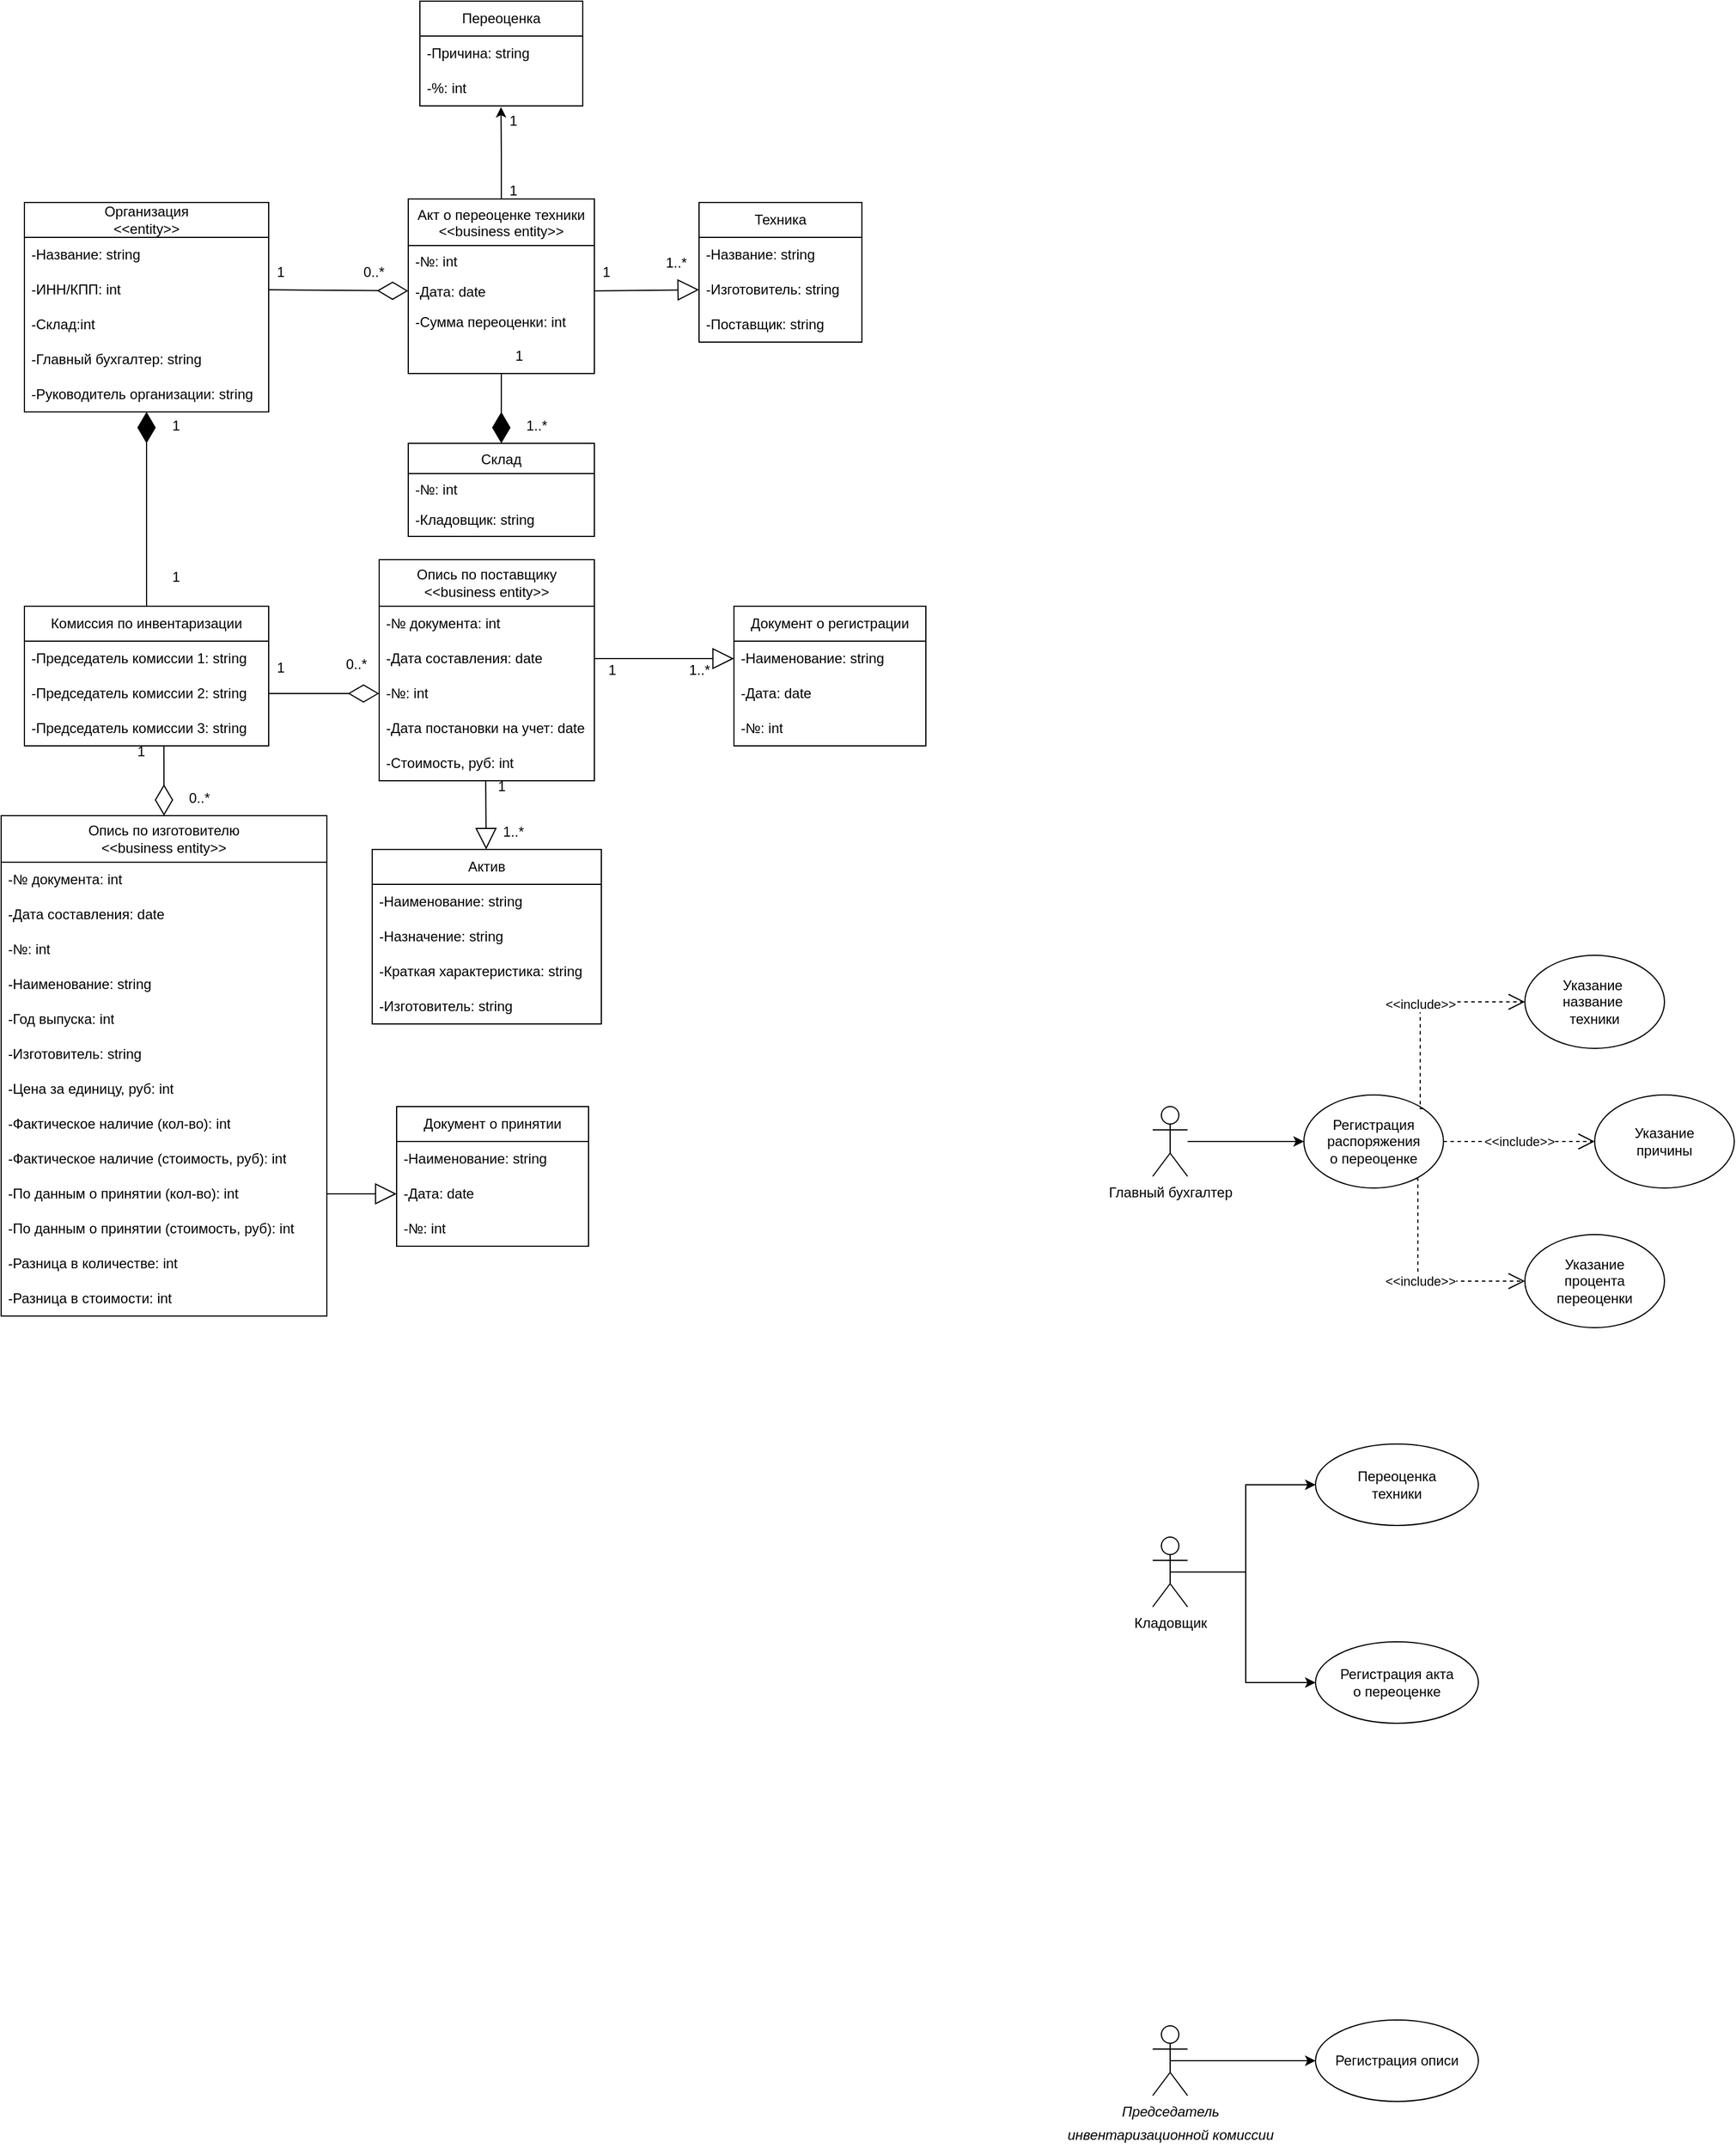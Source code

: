 <mxfile version="22.1.17" type="device">
  <diagram id="C5RBs43oDa-KdzZeNtuy" name="Page-1">
    <mxGraphModel dx="1113" dy="1799" grid="1" gridSize="10" guides="1" tooltips="1" connect="1" arrows="1" fold="1" page="1" pageScale="1" pageWidth="827" pageHeight="1169" math="0" shadow="0">
      <root>
        <mxCell id="WIyWlLk6GJQsqaUBKTNV-0" />
        <mxCell id="WIyWlLk6GJQsqaUBKTNV-1" parent="WIyWlLk6GJQsqaUBKTNV-0" />
        <mxCell id="zkfFHV4jXpPFQw0GAbJ--0" value="Акт о переоценке техники&#xa;&lt;&lt;business entity&gt;&gt;" style="swimlane;fontStyle=0;align=center;verticalAlign=top;childLayout=stackLayout;horizontal=1;startSize=40;horizontalStack=0;resizeParent=1;resizeLast=0;collapsible=1;marginBottom=0;rounded=0;shadow=0;strokeWidth=1;" parent="WIyWlLk6GJQsqaUBKTNV-1" vertex="1">
          <mxGeometry x="370" y="40" width="160" height="150" as="geometry">
            <mxRectangle x="230" y="140" width="160" height="26" as="alternateBounds" />
          </mxGeometry>
        </mxCell>
        <mxCell id="zkfFHV4jXpPFQw0GAbJ--1" value="-№: int" style="text;align=left;verticalAlign=top;spacingLeft=4;spacingRight=4;overflow=hidden;rotatable=0;points=[[0,0.5],[1,0.5]];portConstraint=eastwest;" parent="zkfFHV4jXpPFQw0GAbJ--0" vertex="1">
          <mxGeometry y="40" width="160" height="26" as="geometry" />
        </mxCell>
        <mxCell id="zkfFHV4jXpPFQw0GAbJ--2" value="-Дата: date" style="text;align=left;verticalAlign=top;spacingLeft=4;spacingRight=4;overflow=hidden;rotatable=0;points=[[0,0.5],[1,0.5]];portConstraint=eastwest;rounded=0;shadow=0;html=0;" parent="zkfFHV4jXpPFQw0GAbJ--0" vertex="1">
          <mxGeometry y="66" width="160" height="26" as="geometry" />
        </mxCell>
        <mxCell id="rVS61_PG7z8FyUwIQTjq-11" value="-Сумма переоценки: int" style="text;align=left;verticalAlign=top;spacingLeft=4;spacingRight=4;overflow=hidden;rotatable=0;points=[[0,0.5],[1,0.5]];portConstraint=eastwest;rounded=0;shadow=0;html=0;" parent="zkfFHV4jXpPFQw0GAbJ--0" vertex="1">
          <mxGeometry y="92" width="160" height="26" as="geometry" />
        </mxCell>
        <mxCell id="rVS61_PG7z8FyUwIQTjq-12" value="Организация&lt;br&gt;&amp;lt;&amp;lt;entity&amp;gt;&amp;gt;" style="swimlane;fontStyle=0;childLayout=stackLayout;horizontal=1;startSize=30;horizontalStack=0;resizeParent=1;resizeParentMax=0;resizeLast=0;collapsible=1;marginBottom=0;whiteSpace=wrap;html=1;" parent="WIyWlLk6GJQsqaUBKTNV-1" vertex="1">
          <mxGeometry x="40" y="43" width="210" height="180" as="geometry" />
        </mxCell>
        <mxCell id="rVS61_PG7z8FyUwIQTjq-13" value="-Название: string" style="text;strokeColor=none;fillColor=none;align=left;verticalAlign=middle;spacingLeft=4;spacingRight=4;overflow=hidden;points=[[0,0.5],[1,0.5]];portConstraint=eastwest;rotatable=0;whiteSpace=wrap;html=1;" parent="rVS61_PG7z8FyUwIQTjq-12" vertex="1">
          <mxGeometry y="30" width="210" height="30" as="geometry" />
        </mxCell>
        <mxCell id="rVS61_PG7z8FyUwIQTjq-14" value="-ИНН/КПП: int" style="text;strokeColor=none;fillColor=none;align=left;verticalAlign=middle;spacingLeft=4;spacingRight=4;overflow=hidden;points=[[0,0.5],[1,0.5]];portConstraint=eastwest;rotatable=0;whiteSpace=wrap;html=1;" parent="rVS61_PG7z8FyUwIQTjq-12" vertex="1">
          <mxGeometry y="60" width="210" height="30" as="geometry" />
        </mxCell>
        <mxCell id="rVS61_PG7z8FyUwIQTjq-16" value="-Cклад:int" style="text;strokeColor=none;fillColor=none;align=left;verticalAlign=middle;spacingLeft=4;spacingRight=4;overflow=hidden;points=[[0,0.5],[1,0.5]];portConstraint=eastwest;rotatable=0;whiteSpace=wrap;html=1;" parent="rVS61_PG7z8FyUwIQTjq-12" vertex="1">
          <mxGeometry y="90" width="210" height="30" as="geometry" />
        </mxCell>
        <mxCell id="rVS61_PG7z8FyUwIQTjq-17" value="-Главный бухгалтер: string" style="text;strokeColor=none;fillColor=none;align=left;verticalAlign=middle;spacingLeft=4;spacingRight=4;overflow=hidden;points=[[0,0.5],[1,0.5]];portConstraint=eastwest;rotatable=0;whiteSpace=wrap;html=1;" parent="rVS61_PG7z8FyUwIQTjq-12" vertex="1">
          <mxGeometry y="120" width="210" height="30" as="geometry" />
        </mxCell>
        <mxCell id="rVS61_PG7z8FyUwIQTjq-18" value="-Руководитель организации: string" style="text;strokeColor=none;fillColor=none;align=left;verticalAlign=middle;spacingLeft=4;spacingRight=4;overflow=hidden;points=[[0,0.5],[1,0.5]];portConstraint=eastwest;rotatable=0;whiteSpace=wrap;html=1;" parent="rVS61_PG7z8FyUwIQTjq-12" vertex="1">
          <mxGeometry y="150" width="210" height="30" as="geometry" />
        </mxCell>
        <mxCell id="rVS61_PG7z8FyUwIQTjq-20" value="Cклад" style="swimlane;fontStyle=0;align=center;verticalAlign=top;childLayout=stackLayout;horizontal=1;startSize=26;horizontalStack=0;resizeParent=1;resizeLast=0;collapsible=1;marginBottom=0;rounded=0;shadow=0;strokeWidth=1;" parent="WIyWlLk6GJQsqaUBKTNV-1" vertex="1">
          <mxGeometry x="370" y="250" width="160" height="80" as="geometry">
            <mxRectangle x="230" y="140" width="160" height="26" as="alternateBounds" />
          </mxGeometry>
        </mxCell>
        <mxCell id="rVS61_PG7z8FyUwIQTjq-21" value="-№: int" style="text;align=left;verticalAlign=top;spacingLeft=4;spacingRight=4;overflow=hidden;rotatable=0;points=[[0,0.5],[1,0.5]];portConstraint=eastwest;" parent="rVS61_PG7z8FyUwIQTjq-20" vertex="1">
          <mxGeometry y="26" width="160" height="26" as="geometry" />
        </mxCell>
        <mxCell id="rVS61_PG7z8FyUwIQTjq-25" value="-Кладовщик: string" style="text;align=left;verticalAlign=top;spacingLeft=4;spacingRight=4;overflow=hidden;rotatable=0;points=[[0,0.5],[1,0.5]];portConstraint=eastwest;rounded=0;shadow=0;html=0;" parent="rVS61_PG7z8FyUwIQTjq-20" vertex="1">
          <mxGeometry y="52" width="160" height="26" as="geometry" />
        </mxCell>
        <mxCell id="rVS61_PG7z8FyUwIQTjq-33" value="Техника" style="swimlane;fontStyle=0;childLayout=stackLayout;horizontal=1;startSize=30;horizontalStack=0;resizeParent=1;resizeParentMax=0;resizeLast=0;collapsible=1;marginBottom=0;whiteSpace=wrap;html=1;" parent="WIyWlLk6GJQsqaUBKTNV-1" vertex="1">
          <mxGeometry x="620" y="43" width="140" height="120" as="geometry" />
        </mxCell>
        <mxCell id="rVS61_PG7z8FyUwIQTjq-34" value="-Название: string" style="text;strokeColor=none;fillColor=none;align=left;verticalAlign=middle;spacingLeft=4;spacingRight=4;overflow=hidden;points=[[0,0.5],[1,0.5]];portConstraint=eastwest;rotatable=0;whiteSpace=wrap;html=1;" parent="rVS61_PG7z8FyUwIQTjq-33" vertex="1">
          <mxGeometry y="30" width="140" height="30" as="geometry" />
        </mxCell>
        <mxCell id="rVS61_PG7z8FyUwIQTjq-35" value="-Изготовитель: string" style="text;strokeColor=none;fillColor=none;align=left;verticalAlign=middle;spacingLeft=4;spacingRight=4;overflow=hidden;points=[[0,0.5],[1,0.5]];portConstraint=eastwest;rotatable=0;whiteSpace=wrap;html=1;" parent="rVS61_PG7z8FyUwIQTjq-33" vertex="1">
          <mxGeometry y="60" width="140" height="30" as="geometry" />
        </mxCell>
        <mxCell id="rVS61_PG7z8FyUwIQTjq-36" value="-Поставщик: string" style="text;strokeColor=none;fillColor=none;align=left;verticalAlign=middle;spacingLeft=4;spacingRight=4;overflow=hidden;points=[[0,0.5],[1,0.5]];portConstraint=eastwest;rotatable=0;whiteSpace=wrap;html=1;" parent="rVS61_PG7z8FyUwIQTjq-33" vertex="1">
          <mxGeometry y="90" width="140" height="30" as="geometry" />
        </mxCell>
        <mxCell id="rVS61_PG7z8FyUwIQTjq-38" value="Переоценка" style="swimlane;fontStyle=0;childLayout=stackLayout;horizontal=1;startSize=30;horizontalStack=0;resizeParent=1;resizeParentMax=0;resizeLast=0;collapsible=1;marginBottom=0;whiteSpace=wrap;html=1;" parent="WIyWlLk6GJQsqaUBKTNV-1" vertex="1">
          <mxGeometry x="380" y="-130" width="140" height="90" as="geometry" />
        </mxCell>
        <mxCell id="rVS61_PG7z8FyUwIQTjq-39" value="-Причина: string" style="text;strokeColor=none;fillColor=none;align=left;verticalAlign=middle;spacingLeft=4;spacingRight=4;overflow=hidden;points=[[0,0.5],[1,0.5]];portConstraint=eastwest;rotatable=0;whiteSpace=wrap;html=1;" parent="rVS61_PG7z8FyUwIQTjq-38" vertex="1">
          <mxGeometry y="30" width="140" height="30" as="geometry" />
        </mxCell>
        <mxCell id="rVS61_PG7z8FyUwIQTjq-40" value="-%: int" style="text;strokeColor=none;fillColor=none;align=left;verticalAlign=middle;spacingLeft=4;spacingRight=4;overflow=hidden;points=[[0,0.5],[1,0.5]];portConstraint=eastwest;rotatable=0;whiteSpace=wrap;html=1;" parent="rVS61_PG7z8FyUwIQTjq-38" vertex="1">
          <mxGeometry y="60" width="140" height="30" as="geometry" />
        </mxCell>
        <mxCell id="rVS61_PG7z8FyUwIQTjq-42" value="Опись по поставщику&lt;br&gt;&amp;lt;&amp;lt;business entity&amp;gt;&amp;gt;" style="swimlane;fontStyle=0;childLayout=stackLayout;horizontal=1;startSize=40;horizontalStack=0;resizeParent=1;resizeParentMax=0;resizeLast=0;collapsible=1;marginBottom=0;whiteSpace=wrap;html=1;" parent="WIyWlLk6GJQsqaUBKTNV-1" vertex="1">
          <mxGeometry x="345" y="350" width="185" height="190" as="geometry" />
        </mxCell>
        <mxCell id="rVS61_PG7z8FyUwIQTjq-43" value="-№ документа: int" style="text;strokeColor=none;fillColor=none;align=left;verticalAlign=middle;spacingLeft=4;spacingRight=4;overflow=hidden;points=[[0,0.5],[1,0.5]];portConstraint=eastwest;rotatable=0;whiteSpace=wrap;html=1;" parent="rVS61_PG7z8FyUwIQTjq-42" vertex="1">
          <mxGeometry y="40" width="185" height="30" as="geometry" />
        </mxCell>
        <mxCell id="rVS61_PG7z8FyUwIQTjq-44" value="-Дата составления: date" style="text;strokeColor=none;fillColor=none;align=left;verticalAlign=middle;spacingLeft=4;spacingRight=4;overflow=hidden;points=[[0,0.5],[1,0.5]];portConstraint=eastwest;rotatable=0;whiteSpace=wrap;html=1;" parent="rVS61_PG7z8FyUwIQTjq-42" vertex="1">
          <mxGeometry y="70" width="185" height="30" as="geometry" />
        </mxCell>
        <mxCell id="rVS61_PG7z8FyUwIQTjq-45" value="-№: int" style="text;strokeColor=none;fillColor=none;align=left;verticalAlign=middle;spacingLeft=4;spacingRight=4;overflow=hidden;points=[[0,0.5],[1,0.5]];portConstraint=eastwest;rotatable=0;whiteSpace=wrap;html=1;" parent="rVS61_PG7z8FyUwIQTjq-42" vertex="1">
          <mxGeometry y="100" width="185" height="30" as="geometry" />
        </mxCell>
        <mxCell id="rVS61_PG7z8FyUwIQTjq-47" value="-Дата постановки на учет: date" style="text;strokeColor=none;fillColor=none;align=left;verticalAlign=middle;spacingLeft=4;spacingRight=4;overflow=hidden;points=[[0,0.5],[1,0.5]];portConstraint=eastwest;rotatable=0;whiteSpace=wrap;html=1;" parent="rVS61_PG7z8FyUwIQTjq-42" vertex="1">
          <mxGeometry y="130" width="185" height="30" as="geometry" />
        </mxCell>
        <mxCell id="rVS61_PG7z8FyUwIQTjq-48" value="-Стоимость, руб: int" style="text;strokeColor=none;fillColor=none;align=left;verticalAlign=middle;spacingLeft=4;spacingRight=4;overflow=hidden;points=[[0,0.5],[1,0.5]];portConstraint=eastwest;rotatable=0;whiteSpace=wrap;html=1;" parent="rVS61_PG7z8FyUwIQTjq-42" vertex="1">
          <mxGeometry y="160" width="185" height="30" as="geometry" />
        </mxCell>
        <mxCell id="rVS61_PG7z8FyUwIQTjq-49" value="Актив" style="swimlane;fontStyle=0;childLayout=stackLayout;horizontal=1;startSize=30;horizontalStack=0;resizeParent=1;resizeParentMax=0;resizeLast=0;collapsible=1;marginBottom=0;whiteSpace=wrap;html=1;" parent="WIyWlLk6GJQsqaUBKTNV-1" vertex="1">
          <mxGeometry x="339" y="599" width="197" height="150" as="geometry" />
        </mxCell>
        <mxCell id="rVS61_PG7z8FyUwIQTjq-50" value="-Наименование: string" style="text;strokeColor=none;fillColor=none;align=left;verticalAlign=middle;spacingLeft=4;spacingRight=4;overflow=hidden;points=[[0,0.5],[1,0.5]];portConstraint=eastwest;rotatable=0;whiteSpace=wrap;html=1;" parent="rVS61_PG7z8FyUwIQTjq-49" vertex="1">
          <mxGeometry y="30" width="197" height="30" as="geometry" />
        </mxCell>
        <mxCell id="rVS61_PG7z8FyUwIQTjq-51" value="-Назначение: string" style="text;strokeColor=none;fillColor=none;align=left;verticalAlign=middle;spacingLeft=4;spacingRight=4;overflow=hidden;points=[[0,0.5],[1,0.5]];portConstraint=eastwest;rotatable=0;whiteSpace=wrap;html=1;" parent="rVS61_PG7z8FyUwIQTjq-49" vertex="1">
          <mxGeometry y="60" width="197" height="30" as="geometry" />
        </mxCell>
        <mxCell id="rVS61_PG7z8FyUwIQTjq-52" value="-Краткая характеристика: string" style="text;strokeColor=none;fillColor=none;align=left;verticalAlign=middle;spacingLeft=4;spacingRight=4;overflow=hidden;points=[[0,0.5],[1,0.5]];portConstraint=eastwest;rotatable=0;whiteSpace=wrap;html=1;" parent="rVS61_PG7z8FyUwIQTjq-49" vertex="1">
          <mxGeometry y="90" width="197" height="30" as="geometry" />
        </mxCell>
        <mxCell id="rVS61_PG7z8FyUwIQTjq-53" value="-Изготовитель: string" style="text;strokeColor=none;fillColor=none;align=left;verticalAlign=middle;spacingLeft=4;spacingRight=4;overflow=hidden;points=[[0,0.5],[1,0.5]];portConstraint=eastwest;rotatable=0;whiteSpace=wrap;html=1;" parent="rVS61_PG7z8FyUwIQTjq-49" vertex="1">
          <mxGeometry y="120" width="197" height="30" as="geometry" />
        </mxCell>
        <mxCell id="rVS61_PG7z8FyUwIQTjq-54" value="Документ о регистрации" style="swimlane;fontStyle=0;childLayout=stackLayout;horizontal=1;startSize=30;horizontalStack=0;resizeParent=1;resizeParentMax=0;resizeLast=0;collapsible=1;marginBottom=0;whiteSpace=wrap;html=1;" parent="WIyWlLk6GJQsqaUBKTNV-1" vertex="1">
          <mxGeometry x="650" y="390" width="165" height="120" as="geometry" />
        </mxCell>
        <mxCell id="rVS61_PG7z8FyUwIQTjq-55" value="-Наименование: string" style="text;strokeColor=none;fillColor=none;align=left;verticalAlign=middle;spacingLeft=4;spacingRight=4;overflow=hidden;points=[[0,0.5],[1,0.5]];portConstraint=eastwest;rotatable=0;whiteSpace=wrap;html=1;" parent="rVS61_PG7z8FyUwIQTjq-54" vertex="1">
          <mxGeometry y="30" width="165" height="30" as="geometry" />
        </mxCell>
        <mxCell id="rVS61_PG7z8FyUwIQTjq-56" value="-Дата: date" style="text;strokeColor=none;fillColor=none;align=left;verticalAlign=middle;spacingLeft=4;spacingRight=4;overflow=hidden;points=[[0,0.5],[1,0.5]];portConstraint=eastwest;rotatable=0;whiteSpace=wrap;html=1;" parent="rVS61_PG7z8FyUwIQTjq-54" vertex="1">
          <mxGeometry y="60" width="165" height="30" as="geometry" />
        </mxCell>
        <mxCell id="rVS61_PG7z8FyUwIQTjq-57" value="-№: int" style="text;strokeColor=none;fillColor=none;align=left;verticalAlign=middle;spacingLeft=4;spacingRight=4;overflow=hidden;points=[[0,0.5],[1,0.5]];portConstraint=eastwest;rotatable=0;whiteSpace=wrap;html=1;" parent="rVS61_PG7z8FyUwIQTjq-54" vertex="1">
          <mxGeometry y="90" width="165" height="30" as="geometry" />
        </mxCell>
        <mxCell id="rVS61_PG7z8FyUwIQTjq-58" value="Комиссия по инвентаризации" style="swimlane;fontStyle=0;childLayout=stackLayout;horizontal=1;startSize=30;horizontalStack=0;resizeParent=1;resizeParentMax=0;resizeLast=0;collapsible=1;marginBottom=0;whiteSpace=wrap;html=1;" parent="WIyWlLk6GJQsqaUBKTNV-1" vertex="1">
          <mxGeometry x="40" y="390" width="210" height="120" as="geometry" />
        </mxCell>
        <mxCell id="rVS61_PG7z8FyUwIQTjq-59" value="-Председатель комиссии 1: string" style="text;strokeColor=none;fillColor=none;align=left;verticalAlign=middle;spacingLeft=4;spacingRight=4;overflow=hidden;points=[[0,0.5],[1,0.5]];portConstraint=eastwest;rotatable=0;whiteSpace=wrap;html=1;" parent="rVS61_PG7z8FyUwIQTjq-58" vertex="1">
          <mxGeometry y="30" width="210" height="30" as="geometry" />
        </mxCell>
        <mxCell id="rVS61_PG7z8FyUwIQTjq-62" value="-Председатель комиссии 2: string" style="text;strokeColor=none;fillColor=none;align=left;verticalAlign=middle;spacingLeft=4;spacingRight=4;overflow=hidden;points=[[0,0.5],[1,0.5]];portConstraint=eastwest;rotatable=0;whiteSpace=wrap;html=1;" parent="rVS61_PG7z8FyUwIQTjq-58" vertex="1">
          <mxGeometry y="60" width="210" height="30" as="geometry" />
        </mxCell>
        <mxCell id="rVS61_PG7z8FyUwIQTjq-63" value="-Председатель комиссии 3: string" style="text;strokeColor=none;fillColor=none;align=left;verticalAlign=middle;spacingLeft=4;spacingRight=4;overflow=hidden;points=[[0,0.5],[1,0.5]];portConstraint=eastwest;rotatable=0;whiteSpace=wrap;html=1;" parent="rVS61_PG7z8FyUwIQTjq-58" vertex="1">
          <mxGeometry y="90" width="210" height="30" as="geometry" />
        </mxCell>
        <mxCell id="rVS61_PG7z8FyUwIQTjq-65" value="Опись по изготовителю&lt;br&gt;&amp;lt;&amp;lt;business entity&amp;gt;&amp;gt;" style="swimlane;fontStyle=0;childLayout=stackLayout;horizontal=1;startSize=40;horizontalStack=0;resizeParent=1;resizeParentMax=0;resizeLast=0;collapsible=1;marginBottom=0;whiteSpace=wrap;html=1;" parent="WIyWlLk6GJQsqaUBKTNV-1" vertex="1">
          <mxGeometry x="20" y="570" width="280" height="430" as="geometry" />
        </mxCell>
        <mxCell id="rVS61_PG7z8FyUwIQTjq-66" value="-№ документа: int" style="text;strokeColor=none;fillColor=none;align=left;verticalAlign=middle;spacingLeft=4;spacingRight=4;overflow=hidden;points=[[0,0.5],[1,0.5]];portConstraint=eastwest;rotatable=0;whiteSpace=wrap;html=1;" parent="rVS61_PG7z8FyUwIQTjq-65" vertex="1">
          <mxGeometry y="40" width="280" height="30" as="geometry" />
        </mxCell>
        <mxCell id="rVS61_PG7z8FyUwIQTjq-67" value="-Дата составления: date" style="text;strokeColor=none;fillColor=none;align=left;verticalAlign=middle;spacingLeft=4;spacingRight=4;overflow=hidden;points=[[0,0.5],[1,0.5]];portConstraint=eastwest;rotatable=0;whiteSpace=wrap;html=1;" parent="rVS61_PG7z8FyUwIQTjq-65" vertex="1">
          <mxGeometry y="70" width="280" height="30" as="geometry" />
        </mxCell>
        <mxCell id="rVS61_PG7z8FyUwIQTjq-68" value="-№: int" style="text;strokeColor=none;fillColor=none;align=left;verticalAlign=middle;spacingLeft=4;spacingRight=4;overflow=hidden;points=[[0,0.5],[1,0.5]];portConstraint=eastwest;rotatable=0;whiteSpace=wrap;html=1;" parent="rVS61_PG7z8FyUwIQTjq-65" vertex="1">
          <mxGeometry y="100" width="280" height="30" as="geometry" />
        </mxCell>
        <mxCell id="rVS61_PG7z8FyUwIQTjq-69" value="-Наименование: string" style="text;strokeColor=none;fillColor=none;align=left;verticalAlign=middle;spacingLeft=4;spacingRight=4;overflow=hidden;points=[[0,0.5],[1,0.5]];portConstraint=eastwest;rotatable=0;whiteSpace=wrap;html=1;" parent="rVS61_PG7z8FyUwIQTjq-65" vertex="1">
          <mxGeometry y="130" width="280" height="30" as="geometry" />
        </mxCell>
        <mxCell id="rVS61_PG7z8FyUwIQTjq-75" value="-Год выпуска: int" style="text;strokeColor=none;fillColor=none;align=left;verticalAlign=middle;spacingLeft=4;spacingRight=4;overflow=hidden;points=[[0,0.5],[1,0.5]];portConstraint=eastwest;rotatable=0;whiteSpace=wrap;html=1;" parent="rVS61_PG7z8FyUwIQTjq-65" vertex="1">
          <mxGeometry y="160" width="280" height="30" as="geometry" />
        </mxCell>
        <mxCell id="rVS61_PG7z8FyUwIQTjq-76" value="-Изготовитель: string" style="text;strokeColor=none;fillColor=none;align=left;verticalAlign=middle;spacingLeft=4;spacingRight=4;overflow=hidden;points=[[0,0.5],[1,0.5]];portConstraint=eastwest;rotatable=0;whiteSpace=wrap;html=1;" parent="rVS61_PG7z8FyUwIQTjq-65" vertex="1">
          <mxGeometry y="190" width="280" height="30" as="geometry" />
        </mxCell>
        <mxCell id="rVS61_PG7z8FyUwIQTjq-70" value="-Цена за единицу, руб: int" style="text;strokeColor=none;fillColor=none;align=left;verticalAlign=middle;spacingLeft=4;spacingRight=4;overflow=hidden;points=[[0,0.5],[1,0.5]];portConstraint=eastwest;rotatable=0;whiteSpace=wrap;html=1;" parent="rVS61_PG7z8FyUwIQTjq-65" vertex="1">
          <mxGeometry y="220" width="280" height="30" as="geometry" />
        </mxCell>
        <mxCell id="rVS61_PG7z8FyUwIQTjq-77" value="-Фактическое наличие (кол-во): int" style="text;strokeColor=none;fillColor=none;align=left;verticalAlign=middle;spacingLeft=4;spacingRight=4;overflow=hidden;points=[[0,0.5],[1,0.5]];portConstraint=eastwest;rotatable=0;whiteSpace=wrap;html=1;" parent="rVS61_PG7z8FyUwIQTjq-65" vertex="1">
          <mxGeometry y="250" width="280" height="30" as="geometry" />
        </mxCell>
        <mxCell id="rVS61_PG7z8FyUwIQTjq-78" value="-Фактическое наличие (стоимость, руб): int" style="text;strokeColor=none;fillColor=none;align=left;verticalAlign=middle;spacingLeft=4;spacingRight=4;overflow=hidden;points=[[0,0.5],[1,0.5]];portConstraint=eastwest;rotatable=0;whiteSpace=wrap;html=1;" parent="rVS61_PG7z8FyUwIQTjq-65" vertex="1">
          <mxGeometry y="280" width="280" height="30" as="geometry" />
        </mxCell>
        <mxCell id="rVS61_PG7z8FyUwIQTjq-79" value="-По данным о принятии (кол-во): int" style="text;strokeColor=none;fillColor=none;align=left;verticalAlign=middle;spacingLeft=4;spacingRight=4;overflow=hidden;points=[[0,0.5],[1,0.5]];portConstraint=eastwest;rotatable=0;whiteSpace=wrap;html=1;" parent="rVS61_PG7z8FyUwIQTjq-65" vertex="1">
          <mxGeometry y="310" width="280" height="30" as="geometry" />
        </mxCell>
        <mxCell id="rVS61_PG7z8FyUwIQTjq-80" value="-По данным о принятии (стоимость, руб): int" style="text;strokeColor=none;fillColor=none;align=left;verticalAlign=middle;spacingLeft=4;spacingRight=4;overflow=hidden;points=[[0,0.5],[1,0.5]];portConstraint=eastwest;rotatable=0;whiteSpace=wrap;html=1;" parent="rVS61_PG7z8FyUwIQTjq-65" vertex="1">
          <mxGeometry y="340" width="280" height="30" as="geometry" />
        </mxCell>
        <mxCell id="rVS61_PG7z8FyUwIQTjq-81" value="-Разница в количестве: int" style="text;strokeColor=none;fillColor=none;align=left;verticalAlign=middle;spacingLeft=4;spacingRight=4;overflow=hidden;points=[[0,0.5],[1,0.5]];portConstraint=eastwest;rotatable=0;whiteSpace=wrap;html=1;" parent="rVS61_PG7z8FyUwIQTjq-65" vertex="1">
          <mxGeometry y="370" width="280" height="30" as="geometry" />
        </mxCell>
        <mxCell id="rVS61_PG7z8FyUwIQTjq-82" value="-Разница в стоимости: int" style="text;strokeColor=none;fillColor=none;align=left;verticalAlign=middle;spacingLeft=4;spacingRight=4;overflow=hidden;points=[[0,0.5],[1,0.5]];portConstraint=eastwest;rotatable=0;whiteSpace=wrap;html=1;" parent="rVS61_PG7z8FyUwIQTjq-65" vertex="1">
          <mxGeometry y="400" width="280" height="30" as="geometry" />
        </mxCell>
        <mxCell id="rVS61_PG7z8FyUwIQTjq-71" value="Документ о принятии" style="swimlane;fontStyle=0;childLayout=stackLayout;horizontal=1;startSize=30;horizontalStack=0;resizeParent=1;resizeParentMax=0;resizeLast=0;collapsible=1;marginBottom=0;whiteSpace=wrap;html=1;" parent="WIyWlLk6GJQsqaUBKTNV-1" vertex="1">
          <mxGeometry x="360" y="820" width="165" height="120" as="geometry" />
        </mxCell>
        <mxCell id="rVS61_PG7z8FyUwIQTjq-72" value="-Наименование: string" style="text;strokeColor=none;fillColor=none;align=left;verticalAlign=middle;spacingLeft=4;spacingRight=4;overflow=hidden;points=[[0,0.5],[1,0.5]];portConstraint=eastwest;rotatable=0;whiteSpace=wrap;html=1;" parent="rVS61_PG7z8FyUwIQTjq-71" vertex="1">
          <mxGeometry y="30" width="165" height="30" as="geometry" />
        </mxCell>
        <mxCell id="rVS61_PG7z8FyUwIQTjq-73" value="-Дата: date" style="text;strokeColor=none;fillColor=none;align=left;verticalAlign=middle;spacingLeft=4;spacingRight=4;overflow=hidden;points=[[0,0.5],[1,0.5]];portConstraint=eastwest;rotatable=0;whiteSpace=wrap;html=1;" parent="rVS61_PG7z8FyUwIQTjq-71" vertex="1">
          <mxGeometry y="60" width="165" height="30" as="geometry" />
        </mxCell>
        <mxCell id="rVS61_PG7z8FyUwIQTjq-74" value="-№: int" style="text;strokeColor=none;fillColor=none;align=left;verticalAlign=middle;spacingLeft=4;spacingRight=4;overflow=hidden;points=[[0,0.5],[1,0.5]];portConstraint=eastwest;rotatable=0;whiteSpace=wrap;html=1;" parent="rVS61_PG7z8FyUwIQTjq-71" vertex="1">
          <mxGeometry y="90" width="165" height="30" as="geometry" />
        </mxCell>
        <mxCell id="rVS61_PG7z8FyUwIQTjq-84" value="" style="endArrow=diamondThin;endFill=1;endSize=24;html=1;rounded=0;exitX=0.5;exitY=0;exitDx=0;exitDy=0;" parent="WIyWlLk6GJQsqaUBKTNV-1" source="rVS61_PG7z8FyUwIQTjq-58" target="rVS61_PG7z8FyUwIQTjq-18" edge="1">
          <mxGeometry width="160" relative="1" as="geometry">
            <mxPoint x="140" y="240" as="sourcePoint" />
            <mxPoint x="145" y="250" as="targetPoint" />
          </mxGeometry>
        </mxCell>
        <mxCell id="rVS61_PG7z8FyUwIQTjq-85" value="1" style="text;html=1;align=center;verticalAlign=middle;resizable=0;points=[];autosize=1;strokeColor=none;fillColor=none;" parent="WIyWlLk6GJQsqaUBKTNV-1" vertex="1">
          <mxGeometry x="155" y="220" width="30" height="30" as="geometry" />
        </mxCell>
        <mxCell id="rVS61_PG7z8FyUwIQTjq-86" value="1" style="text;html=1;align=center;verticalAlign=middle;resizable=0;points=[];autosize=1;strokeColor=none;fillColor=none;" parent="WIyWlLk6GJQsqaUBKTNV-1" vertex="1">
          <mxGeometry x="155" y="350" width="30" height="30" as="geometry" />
        </mxCell>
        <mxCell id="rVS61_PG7z8FyUwIQTjq-89" value="" style="endArrow=diamondThin;endFill=0;endSize=24;html=1;rounded=0;exitX=1;exitY=0.5;exitDx=0;exitDy=0;entryX=0;entryY=0.5;entryDx=0;entryDy=0;" parent="WIyWlLk6GJQsqaUBKTNV-1" source="rVS61_PG7z8FyUwIQTjq-14" target="zkfFHV4jXpPFQw0GAbJ--2" edge="1">
          <mxGeometry width="160" relative="1" as="geometry">
            <mxPoint x="240" y="300" as="sourcePoint" />
            <mxPoint x="400" y="300" as="targetPoint" />
          </mxGeometry>
        </mxCell>
        <mxCell id="rVS61_PG7z8FyUwIQTjq-90" value="1" style="text;html=1;align=center;verticalAlign=middle;resizable=0;points=[];autosize=1;strokeColor=none;fillColor=none;" parent="WIyWlLk6GJQsqaUBKTNV-1" vertex="1">
          <mxGeometry x="245" y="88" width="30" height="30" as="geometry" />
        </mxCell>
        <mxCell id="rVS61_PG7z8FyUwIQTjq-91" value="0..*" style="text;html=1;align=center;verticalAlign=middle;resizable=0;points=[];autosize=1;strokeColor=none;fillColor=none;" parent="WIyWlLk6GJQsqaUBKTNV-1" vertex="1">
          <mxGeometry x="320" y="88" width="40" height="30" as="geometry" />
        </mxCell>
        <mxCell id="rVS61_PG7z8FyUwIQTjq-100" value="1..*" style="text;html=1;align=center;verticalAlign=middle;resizable=0;points=[];autosize=1;strokeColor=none;fillColor=none;" parent="WIyWlLk6GJQsqaUBKTNV-1" vertex="1">
          <mxGeometry x="580" y="80" width="40" height="30" as="geometry" />
        </mxCell>
        <mxCell id="rVS61_PG7z8FyUwIQTjq-101" value="1" style="text;html=1;align=center;verticalAlign=middle;resizable=0;points=[];autosize=1;strokeColor=none;fillColor=none;" parent="WIyWlLk6GJQsqaUBKTNV-1" vertex="1">
          <mxGeometry x="450" y="160" width="30" height="30" as="geometry" />
        </mxCell>
        <mxCell id="rVS61_PG7z8FyUwIQTjq-102" value="1..*" style="text;html=1;align=center;verticalAlign=middle;resizable=0;points=[];autosize=1;strokeColor=none;fillColor=none;" parent="WIyWlLk6GJQsqaUBKTNV-1" vertex="1">
          <mxGeometry x="460" y="220" width="40" height="30" as="geometry" />
        </mxCell>
        <mxCell id="rVS61_PG7z8FyUwIQTjq-103" style="edgeStyle=orthogonalEdgeStyle;rounded=0;orthogonalLoop=1;jettySize=auto;html=1;entryX=0.498;entryY=1.033;entryDx=0;entryDy=0;entryPerimeter=0;" parent="WIyWlLk6GJQsqaUBKTNV-1" source="zkfFHV4jXpPFQw0GAbJ--0" target="rVS61_PG7z8FyUwIQTjq-40" edge="1">
          <mxGeometry relative="1" as="geometry" />
        </mxCell>
        <mxCell id="rVS61_PG7z8FyUwIQTjq-104" value="1" style="text;html=1;align=center;verticalAlign=middle;resizable=0;points=[];autosize=1;strokeColor=none;fillColor=none;" parent="WIyWlLk6GJQsqaUBKTNV-1" vertex="1">
          <mxGeometry x="445" y="18" width="30" height="30" as="geometry" />
        </mxCell>
        <mxCell id="rVS61_PG7z8FyUwIQTjq-105" value="1" style="text;html=1;align=center;verticalAlign=middle;resizable=0;points=[];autosize=1;strokeColor=none;fillColor=none;" parent="WIyWlLk6GJQsqaUBKTNV-1" vertex="1">
          <mxGeometry x="445" y="-42" width="30" height="30" as="geometry" />
        </mxCell>
        <mxCell id="rVS61_PG7z8FyUwIQTjq-106" value="" style="endArrow=diamondThin;endFill=0;endSize=24;html=1;rounded=0;exitX=1;exitY=0.5;exitDx=0;exitDy=0;entryX=0;entryY=0.5;entryDx=0;entryDy=0;" parent="WIyWlLk6GJQsqaUBKTNV-1" source="rVS61_PG7z8FyUwIQTjq-62" target="rVS61_PG7z8FyUwIQTjq-45" edge="1">
          <mxGeometry width="160" relative="1" as="geometry">
            <mxPoint x="210" y="500" as="sourcePoint" />
            <mxPoint x="370" y="500" as="targetPoint" />
          </mxGeometry>
        </mxCell>
        <mxCell id="rVS61_PG7z8FyUwIQTjq-107" value="1" style="text;html=1;align=center;verticalAlign=middle;resizable=0;points=[];autosize=1;strokeColor=none;fillColor=none;" parent="WIyWlLk6GJQsqaUBKTNV-1" vertex="1">
          <mxGeometry x="245" y="428" width="30" height="30" as="geometry" />
        </mxCell>
        <mxCell id="rVS61_PG7z8FyUwIQTjq-108" value="0..*" style="text;html=1;align=center;verticalAlign=middle;resizable=0;points=[];autosize=1;strokeColor=none;fillColor=none;" parent="WIyWlLk6GJQsqaUBKTNV-1" vertex="1">
          <mxGeometry x="305" y="425" width="40" height="30" as="geometry" />
        </mxCell>
        <mxCell id="rVS61_PG7z8FyUwIQTjq-110" value="1" style="text;html=1;align=center;verticalAlign=middle;resizable=0;points=[];autosize=1;strokeColor=none;fillColor=none;" parent="WIyWlLk6GJQsqaUBKTNV-1" vertex="1">
          <mxGeometry x="530" y="430" width="30" height="30" as="geometry" />
        </mxCell>
        <mxCell id="rVS61_PG7z8FyUwIQTjq-111" value="1..*" style="text;html=1;align=center;verticalAlign=middle;resizable=0;points=[];autosize=1;strokeColor=none;fillColor=none;" parent="WIyWlLk6GJQsqaUBKTNV-1" vertex="1">
          <mxGeometry x="600" y="430" width="40" height="30" as="geometry" />
        </mxCell>
        <mxCell id="rVS61_PG7z8FyUwIQTjq-112" value="" style="endArrow=diamondThin;endFill=1;endSize=24;html=1;rounded=0;entryX=0.5;entryY=0;entryDx=0;entryDy=0;exitX=0.5;exitY=1;exitDx=0;exitDy=0;" parent="WIyWlLk6GJQsqaUBKTNV-1" source="zkfFHV4jXpPFQw0GAbJ--0" target="rVS61_PG7z8FyUwIQTjq-20" edge="1">
          <mxGeometry width="160" relative="1" as="geometry">
            <mxPoint x="450" y="170" as="sourcePoint" />
            <mxPoint x="420" y="210" as="targetPoint" />
          </mxGeometry>
        </mxCell>
        <mxCell id="rVS61_PG7z8FyUwIQTjq-115" value="1" style="text;html=1;align=center;verticalAlign=middle;resizable=0;points=[];autosize=1;strokeColor=none;fillColor=none;" parent="WIyWlLk6GJQsqaUBKTNV-1" vertex="1">
          <mxGeometry x="435" y="530" width="30" height="30" as="geometry" />
        </mxCell>
        <mxCell id="rVS61_PG7z8FyUwIQTjq-116" value="1..*" style="text;html=1;align=center;verticalAlign=middle;resizable=0;points=[];autosize=1;strokeColor=none;fillColor=none;" parent="WIyWlLk6GJQsqaUBKTNV-1" vertex="1">
          <mxGeometry x="440" y="569" width="40" height="30" as="geometry" />
        </mxCell>
        <mxCell id="rVS61_PG7z8FyUwIQTjq-118" value="" style="endArrow=diamondThin;endFill=0;endSize=24;html=1;rounded=0;exitX=0.571;exitY=1;exitDx=0;exitDy=0;exitPerimeter=0;entryX=0.5;entryY=0;entryDx=0;entryDy=0;" parent="WIyWlLk6GJQsqaUBKTNV-1" source="rVS61_PG7z8FyUwIQTjq-63" target="rVS61_PG7z8FyUwIQTjq-65" edge="1">
          <mxGeometry width="160" relative="1" as="geometry">
            <mxPoint x="270" y="560" as="sourcePoint" />
            <mxPoint x="430" y="560" as="targetPoint" />
          </mxGeometry>
        </mxCell>
        <mxCell id="rVS61_PG7z8FyUwIQTjq-119" value="" style="endArrow=block;endSize=16;endFill=0;html=1;rounded=0;exitX=1;exitY=0.5;exitDx=0;exitDy=0;entryX=0;entryY=0.5;entryDx=0;entryDy=0;" parent="WIyWlLk6GJQsqaUBKTNV-1" source="rVS61_PG7z8FyUwIQTjq-79" target="rVS61_PG7z8FyUwIQTjq-73" edge="1">
          <mxGeometry width="160" relative="1" as="geometry">
            <mxPoint x="210" y="690" as="sourcePoint" />
            <mxPoint x="370" y="690" as="targetPoint" />
          </mxGeometry>
        </mxCell>
        <mxCell id="rVS61_PG7z8FyUwIQTjq-120" value="" style="endArrow=block;endSize=16;endFill=0;html=1;rounded=0;exitX=0.495;exitY=1.004;exitDx=0;exitDy=0;exitPerimeter=0;" parent="WIyWlLk6GJQsqaUBKTNV-1" source="rVS61_PG7z8FyUwIQTjq-48" target="rVS61_PG7z8FyUwIQTjq-49" edge="1">
          <mxGeometry width="160" relative="1" as="geometry">
            <mxPoint x="210" y="690" as="sourcePoint" />
            <mxPoint x="370" y="690" as="targetPoint" />
          </mxGeometry>
        </mxCell>
        <mxCell id="rVS61_PG7z8FyUwIQTjq-121" value="" style="endArrow=block;endSize=16;endFill=0;html=1;rounded=0;exitX=1;exitY=0.5;exitDx=0;exitDy=0;entryX=0;entryY=0.5;entryDx=0;entryDy=0;" parent="WIyWlLk6GJQsqaUBKTNV-1" source="rVS61_PG7z8FyUwIQTjq-44" target="rVS61_PG7z8FyUwIQTjq-55" edge="1">
          <mxGeometry width="160" relative="1" as="geometry">
            <mxPoint x="580" y="530" as="sourcePoint" />
            <mxPoint x="740" y="530" as="targetPoint" />
          </mxGeometry>
        </mxCell>
        <mxCell id="rVS61_PG7z8FyUwIQTjq-122" value="" style="endArrow=block;endSize=16;endFill=0;html=1;rounded=0;entryX=0;entryY=0.5;entryDx=0;entryDy=0;exitX=1;exitY=0.5;exitDx=0;exitDy=0;" parent="WIyWlLk6GJQsqaUBKTNV-1" source="zkfFHV4jXpPFQw0GAbJ--2" target="rVS61_PG7z8FyUwIQTjq-35" edge="1">
          <mxGeometry width="160" relative="1" as="geometry">
            <mxPoint x="533.6" y="89.38" as="sourcePoint" />
            <mxPoint x="670" y="360" as="targetPoint" />
          </mxGeometry>
        </mxCell>
        <mxCell id="rVS61_PG7z8FyUwIQTjq-123" value="1" style="text;html=1;align=center;verticalAlign=middle;resizable=0;points=[];autosize=1;strokeColor=none;fillColor=none;" parent="WIyWlLk6GJQsqaUBKTNV-1" vertex="1">
          <mxGeometry x="525" y="88" width="30" height="30" as="geometry" />
        </mxCell>
        <mxCell id="rVS61_PG7z8FyUwIQTjq-124" value="1" style="text;html=1;align=center;verticalAlign=middle;resizable=0;points=[];autosize=1;strokeColor=none;fillColor=none;" parent="WIyWlLk6GJQsqaUBKTNV-1" vertex="1">
          <mxGeometry x="125" y="500" width="30" height="30" as="geometry" />
        </mxCell>
        <mxCell id="rVS61_PG7z8FyUwIQTjq-125" value="0..*" style="text;html=1;align=center;verticalAlign=middle;resizable=0;points=[];autosize=1;strokeColor=none;fillColor=none;" parent="WIyWlLk6GJQsqaUBKTNV-1" vertex="1">
          <mxGeometry x="170" y="540" width="40" height="30" as="geometry" />
        </mxCell>
        <mxCell id="O8I9ixpDPt84G7X_TN2l-3" style="edgeStyle=orthogonalEdgeStyle;rounded=0;orthogonalLoop=1;jettySize=auto;html=1;entryX=0;entryY=0.5;entryDx=0;entryDy=0;" parent="WIyWlLk6GJQsqaUBKTNV-1" source="O8I9ixpDPt84G7X_TN2l-1" target="O8I9ixpDPt84G7X_TN2l-2" edge="1">
          <mxGeometry relative="1" as="geometry" />
        </mxCell>
        <mxCell id="O8I9ixpDPt84G7X_TN2l-1" value="Главный бухгалтер" style="shape=umlActor;verticalLabelPosition=bottom;verticalAlign=top;html=1;outlineConnect=0;" parent="WIyWlLk6GJQsqaUBKTNV-1" vertex="1">
          <mxGeometry x="1010" y="820" width="30" height="60" as="geometry" />
        </mxCell>
        <mxCell id="O8I9ixpDPt84G7X_TN2l-2" value="Регистрация распоряжения&lt;br&gt;о переоценке" style="ellipse;whiteSpace=wrap;html=1;" parent="WIyWlLk6GJQsqaUBKTNV-1" vertex="1">
          <mxGeometry x="1140" y="810" width="120" height="80" as="geometry" />
        </mxCell>
        <mxCell id="O8I9ixpDPt84G7X_TN2l-4" value="Указание&amp;nbsp;&lt;br&gt;название&amp;nbsp;&lt;br&gt;техники" style="ellipse;whiteSpace=wrap;html=1;" parent="WIyWlLk6GJQsqaUBKTNV-1" vertex="1">
          <mxGeometry x="1330" y="690" width="120" height="80" as="geometry" />
        </mxCell>
        <mxCell id="O8I9ixpDPt84G7X_TN2l-5" value="Указание&lt;br&gt;причины" style="ellipse;whiteSpace=wrap;html=1;" parent="WIyWlLk6GJQsqaUBKTNV-1" vertex="1">
          <mxGeometry x="1390" y="810" width="120" height="80" as="geometry" />
        </mxCell>
        <mxCell id="O8I9ixpDPt84G7X_TN2l-6" value="Указание&lt;br&gt;процента&lt;br&gt;переоценки" style="ellipse;whiteSpace=wrap;html=1;" parent="WIyWlLk6GJQsqaUBKTNV-1" vertex="1">
          <mxGeometry x="1330" y="930" width="120" height="80" as="geometry" />
        </mxCell>
        <mxCell id="O8I9ixpDPt84G7X_TN2l-12" value="&amp;lt;&amp;lt;include&amp;gt;&amp;gt;" style="endArrow=open;endSize=12;dashed=1;html=1;rounded=0;edgeStyle=orthogonalEdgeStyle;exitX=1;exitY=0;exitDx=0;exitDy=0;entryX=0;entryY=0.5;entryDx=0;entryDy=0;" parent="WIyWlLk6GJQsqaUBKTNV-1" source="O8I9ixpDPt84G7X_TN2l-2" target="O8I9ixpDPt84G7X_TN2l-4" edge="1">
          <mxGeometry width="160" relative="1" as="geometry">
            <mxPoint x="1040" y="960" as="sourcePoint" />
            <mxPoint x="1200" y="960" as="targetPoint" />
            <Array as="points">
              <mxPoint x="1240" y="822" />
              <mxPoint x="1240" y="730" />
            </Array>
          </mxGeometry>
        </mxCell>
        <mxCell id="O8I9ixpDPt84G7X_TN2l-14" value="&amp;lt;&amp;lt;include&amp;gt;&amp;gt;" style="endArrow=open;endSize=12;dashed=1;html=1;rounded=0;edgeStyle=orthogonalEdgeStyle;exitX=1;exitY=0.5;exitDx=0;exitDy=0;entryX=0;entryY=0.5;entryDx=0;entryDy=0;" parent="WIyWlLk6GJQsqaUBKTNV-1" source="O8I9ixpDPt84G7X_TN2l-2" target="O8I9ixpDPt84G7X_TN2l-5" edge="1">
          <mxGeometry width="160" relative="1" as="geometry">
            <mxPoint x="1300" y="830" as="sourcePoint" />
            <mxPoint x="1388" y="738" as="targetPoint" />
            <Array as="points">
              <mxPoint x="1270" y="850" />
              <mxPoint x="1270" y="850" />
            </Array>
          </mxGeometry>
        </mxCell>
        <mxCell id="O8I9ixpDPt84G7X_TN2l-15" value="&amp;lt;&amp;lt;include&amp;gt;&amp;gt;" style="endArrow=open;endSize=12;dashed=1;html=1;rounded=0;edgeStyle=orthogonalEdgeStyle;exitX=0.807;exitY=0.902;exitDx=0;exitDy=0;entryX=0;entryY=0.5;entryDx=0;entryDy=0;exitPerimeter=0;" parent="WIyWlLk6GJQsqaUBKTNV-1" source="O8I9ixpDPt84G7X_TN2l-2" target="O8I9ixpDPt84G7X_TN2l-6" edge="1">
          <mxGeometry width="160" relative="1" as="geometry">
            <mxPoint x="1200" y="990" as="sourcePoint" />
            <mxPoint x="1330" y="990" as="targetPoint" />
            <Array as="points">
              <mxPoint x="1238" y="882" />
              <mxPoint x="1238" y="970" />
            </Array>
          </mxGeometry>
        </mxCell>
        <mxCell id="O8I9ixpDPt84G7X_TN2l-25" style="edgeStyle=orthogonalEdgeStyle;rounded=0;orthogonalLoop=1;jettySize=auto;html=1;exitX=0.5;exitY=0.5;exitDx=0;exitDy=0;exitPerimeter=0;entryX=0;entryY=0.5;entryDx=0;entryDy=0;" parent="WIyWlLk6GJQsqaUBKTNV-1" source="O8I9ixpDPt84G7X_TN2l-16" target="O8I9ixpDPt84G7X_TN2l-19" edge="1">
          <mxGeometry relative="1" as="geometry">
            <Array as="points">
              <mxPoint x="1090" y="1220" />
              <mxPoint x="1090" y="1145" />
            </Array>
          </mxGeometry>
        </mxCell>
        <mxCell id="O8I9ixpDPt84G7X_TN2l-26" style="edgeStyle=orthogonalEdgeStyle;rounded=0;orthogonalLoop=1;jettySize=auto;html=1;exitX=0.5;exitY=0.5;exitDx=0;exitDy=0;exitPerimeter=0;entryX=0;entryY=0.5;entryDx=0;entryDy=0;" parent="WIyWlLk6GJQsqaUBKTNV-1" source="O8I9ixpDPt84G7X_TN2l-16" target="O8I9ixpDPt84G7X_TN2l-20" edge="1">
          <mxGeometry relative="1" as="geometry">
            <Array as="points">
              <mxPoint x="1090" y="1220" />
              <mxPoint x="1090" y="1315" />
            </Array>
          </mxGeometry>
        </mxCell>
        <mxCell id="O8I9ixpDPt84G7X_TN2l-16" value="Кладовщик" style="shape=umlActor;verticalLabelPosition=bottom;verticalAlign=top;html=1;" parent="WIyWlLk6GJQsqaUBKTNV-1" vertex="1">
          <mxGeometry x="1010" y="1190" width="30" height="60" as="geometry" />
        </mxCell>
        <mxCell id="O8I9ixpDPt84G7X_TN2l-19" value="Переоценка&lt;br&gt;техники" style="ellipse;whiteSpace=wrap;html=1;" parent="WIyWlLk6GJQsqaUBKTNV-1" vertex="1">
          <mxGeometry x="1150" y="1110" width="140" height="70" as="geometry" />
        </mxCell>
        <mxCell id="O8I9ixpDPt84G7X_TN2l-20" value="Регистрация акта&lt;br&gt;о переоценке" style="ellipse;whiteSpace=wrap;html=1;" parent="WIyWlLk6GJQsqaUBKTNV-1" vertex="1">
          <mxGeometry x="1150" y="1280" width="140" height="70" as="geometry" />
        </mxCell>
        <mxCell id="O8I9ixpDPt84G7X_TN2l-29" style="edgeStyle=orthogonalEdgeStyle;rounded=0;orthogonalLoop=1;jettySize=auto;html=1;exitX=0.5;exitY=0.5;exitDx=0;exitDy=0;exitPerimeter=0;entryX=0;entryY=0.5;entryDx=0;entryDy=0;" parent="WIyWlLk6GJQsqaUBKTNV-1" source="O8I9ixpDPt84G7X_TN2l-27" target="O8I9ixpDPt84G7X_TN2l-28" edge="1">
          <mxGeometry relative="1" as="geometry" />
        </mxCell>
        <mxCell id="O8I9ixpDPt84G7X_TN2l-27" value="&lt;i&gt;Председатель&lt;br/&gt;инвентаризационной комиссии&lt;/i&gt;&lt;span style=&quot;font-size:14.0pt;line-height:&lt;br/&gt;107%;font-family:&amp;quot;Times New Roman&amp;quot;,&amp;quot;serif&amp;quot;;mso-fareast-font-family:Calibri;&lt;br/&gt;mso-fareast-theme-font:minor-latin;mso-ansi-language:RU;mso-fareast-language:&lt;br/&gt;EN-US;mso-bidi-language:AR-SA&quot;&gt;&lt;/span&gt;" style="shape=umlActor;verticalLabelPosition=bottom;verticalAlign=top;html=1;" parent="WIyWlLk6GJQsqaUBKTNV-1" vertex="1">
          <mxGeometry x="1010" y="1610" width="30" height="60" as="geometry" />
        </mxCell>
        <mxCell id="O8I9ixpDPt84G7X_TN2l-28" value="Регистрация описи" style="ellipse;whiteSpace=wrap;html=1;" parent="WIyWlLk6GJQsqaUBKTNV-1" vertex="1">
          <mxGeometry x="1150" y="1605" width="140" height="70" as="geometry" />
        </mxCell>
      </root>
    </mxGraphModel>
  </diagram>
</mxfile>
